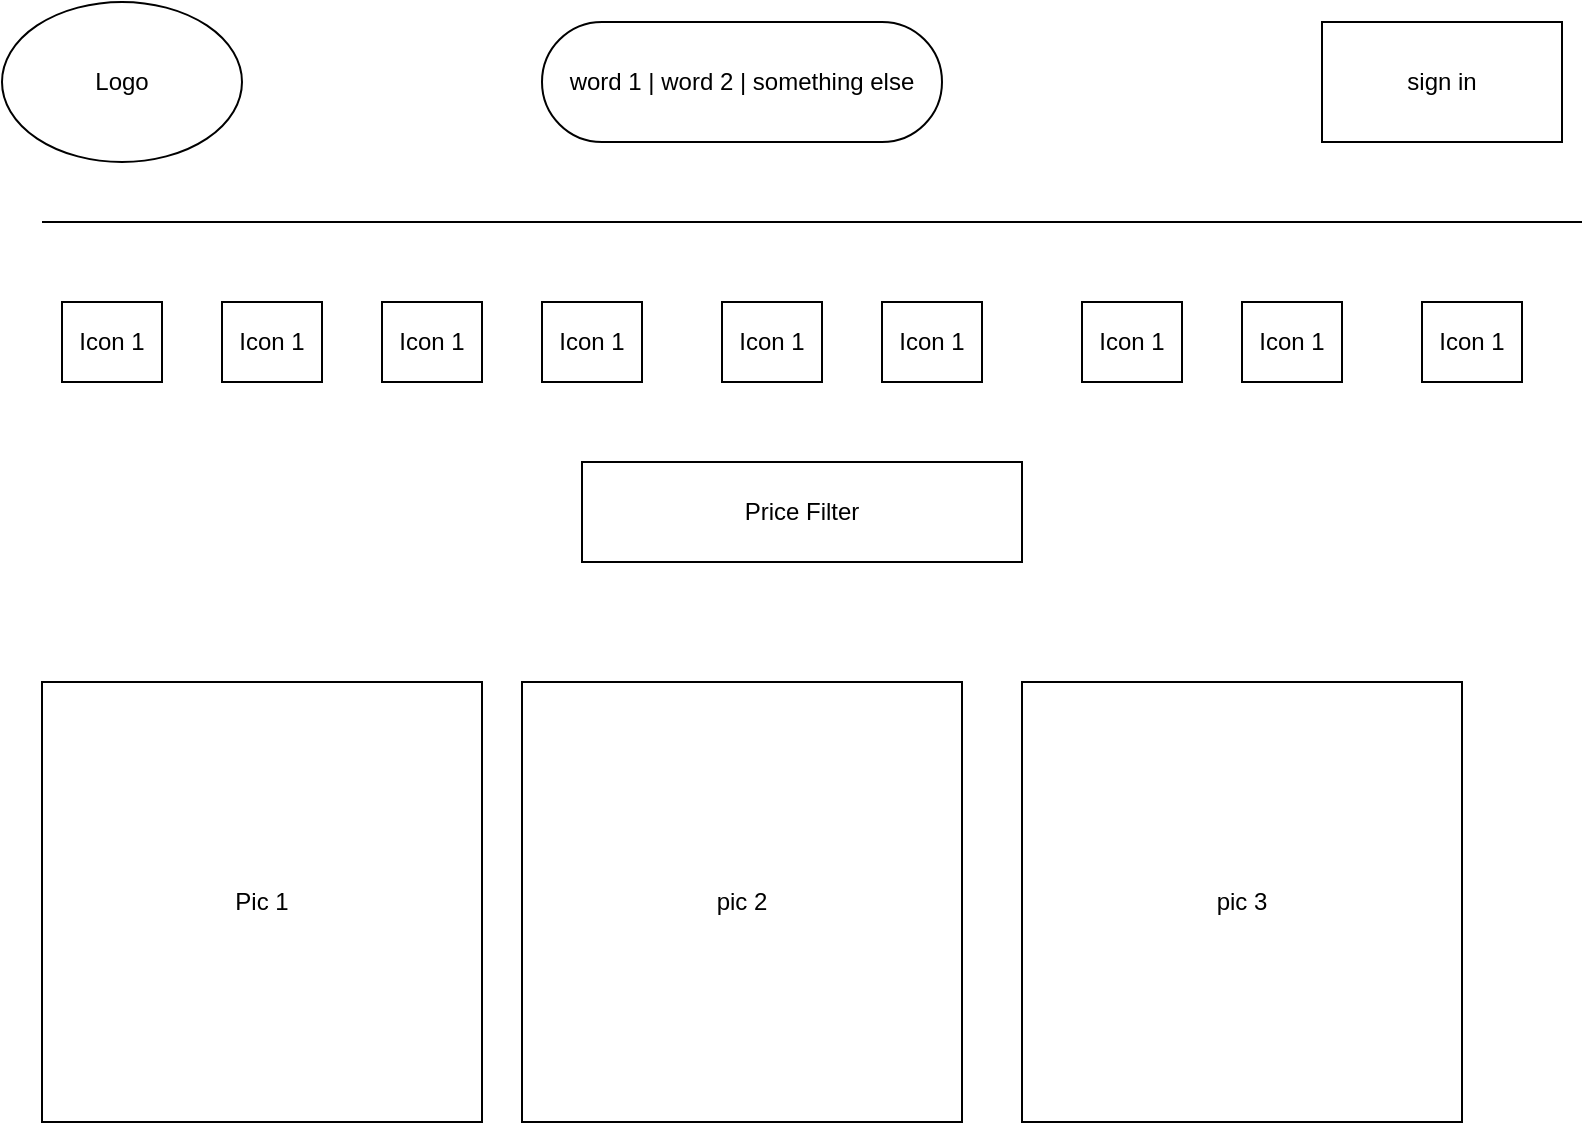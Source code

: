 <mxfile version="21.5.0" type="device">
  <diagram name="Page-1" id="BJvwKPNG5u8RdT-HtZbO">
    <mxGraphModel dx="1434" dy="782" grid="1" gridSize="10" guides="1" tooltips="1" connect="1" arrows="1" fold="1" page="1" pageScale="1" pageWidth="850" pageHeight="1100" math="0" shadow="0">
      <root>
        <mxCell id="0" />
        <mxCell id="1" parent="0" />
        <mxCell id="lFHE-NaxA0UJQqsjbWMi-1" value="sign in" style="rounded=0;whiteSpace=wrap;html=1;" vertex="1" parent="1">
          <mxGeometry x="680" y="20" width="120" height="60" as="geometry" />
        </mxCell>
        <mxCell id="lFHE-NaxA0UJQqsjbWMi-2" value="word 1 | word 2 | something else" style="rounded=1;whiteSpace=wrap;html=1;arcSize=50;" vertex="1" parent="1">
          <mxGeometry x="290" y="20" width="200" height="60" as="geometry" />
        </mxCell>
        <mxCell id="lFHE-NaxA0UJQqsjbWMi-3" value="" style="endArrow=none;html=1;rounded=0;" edge="1" parent="1">
          <mxGeometry width="50" height="50" relative="1" as="geometry">
            <mxPoint x="40" y="120" as="sourcePoint" />
            <mxPoint x="810" y="120" as="targetPoint" />
          </mxGeometry>
        </mxCell>
        <mxCell id="lFHE-NaxA0UJQqsjbWMi-4" value="&lt;div&gt;Logo&lt;/div&gt;" style="ellipse;whiteSpace=wrap;html=1;" vertex="1" parent="1">
          <mxGeometry x="20" y="10" width="120" height="80" as="geometry" />
        </mxCell>
        <mxCell id="lFHE-NaxA0UJQqsjbWMi-5" value="Icon 1" style="rounded=0;whiteSpace=wrap;html=1;" vertex="1" parent="1">
          <mxGeometry x="50" y="160" width="50" height="40" as="geometry" />
        </mxCell>
        <mxCell id="lFHE-NaxA0UJQqsjbWMi-7" value="Icon 1" style="rounded=0;whiteSpace=wrap;html=1;" vertex="1" parent="1">
          <mxGeometry x="130" y="160" width="50" height="40" as="geometry" />
        </mxCell>
        <mxCell id="lFHE-NaxA0UJQqsjbWMi-8" value="Icon 1" style="rounded=0;whiteSpace=wrap;html=1;" vertex="1" parent="1">
          <mxGeometry x="210" y="160" width="50" height="40" as="geometry" />
        </mxCell>
        <mxCell id="lFHE-NaxA0UJQqsjbWMi-9" value="Icon 1" style="rounded=0;whiteSpace=wrap;html=1;" vertex="1" parent="1">
          <mxGeometry x="290" y="160" width="50" height="40" as="geometry" />
        </mxCell>
        <mxCell id="lFHE-NaxA0UJQqsjbWMi-10" value="Icon 1" style="rounded=0;whiteSpace=wrap;html=1;" vertex="1" parent="1">
          <mxGeometry x="380" y="160" width="50" height="40" as="geometry" />
        </mxCell>
        <mxCell id="lFHE-NaxA0UJQqsjbWMi-11" value="Icon 1" style="rounded=0;whiteSpace=wrap;html=1;" vertex="1" parent="1">
          <mxGeometry x="460" y="160" width="50" height="40" as="geometry" />
        </mxCell>
        <mxCell id="lFHE-NaxA0UJQqsjbWMi-12" value="Icon 1" style="rounded=0;whiteSpace=wrap;html=1;" vertex="1" parent="1">
          <mxGeometry x="560" y="160" width="50" height="40" as="geometry" />
        </mxCell>
        <mxCell id="lFHE-NaxA0UJQqsjbWMi-13" value="Icon 1" style="rounded=0;whiteSpace=wrap;html=1;" vertex="1" parent="1">
          <mxGeometry x="640" y="160" width="50" height="40" as="geometry" />
        </mxCell>
        <mxCell id="lFHE-NaxA0UJQqsjbWMi-15" value="Icon 1" style="rounded=0;whiteSpace=wrap;html=1;" vertex="1" parent="1">
          <mxGeometry x="730" y="160" width="50" height="40" as="geometry" />
        </mxCell>
        <mxCell id="lFHE-NaxA0UJQqsjbWMi-16" value="Price Filter" style="rounded=0;whiteSpace=wrap;html=1;" vertex="1" parent="1">
          <mxGeometry x="310" y="240" width="220" height="50" as="geometry" />
        </mxCell>
        <mxCell id="lFHE-NaxA0UJQqsjbWMi-18" value="Pic 1" style="whiteSpace=wrap;html=1;aspect=fixed;" vertex="1" parent="1">
          <mxGeometry x="40" y="350" width="220" height="220" as="geometry" />
        </mxCell>
        <mxCell id="lFHE-NaxA0UJQqsjbWMi-19" value="pic 2" style="whiteSpace=wrap;html=1;aspect=fixed;" vertex="1" parent="1">
          <mxGeometry x="280" y="350" width="220" height="220" as="geometry" />
        </mxCell>
        <mxCell id="lFHE-NaxA0UJQqsjbWMi-20" value="pic 3" style="whiteSpace=wrap;html=1;aspect=fixed;" vertex="1" parent="1">
          <mxGeometry x="530" y="350" width="220" height="220" as="geometry" />
        </mxCell>
      </root>
    </mxGraphModel>
  </diagram>
</mxfile>
